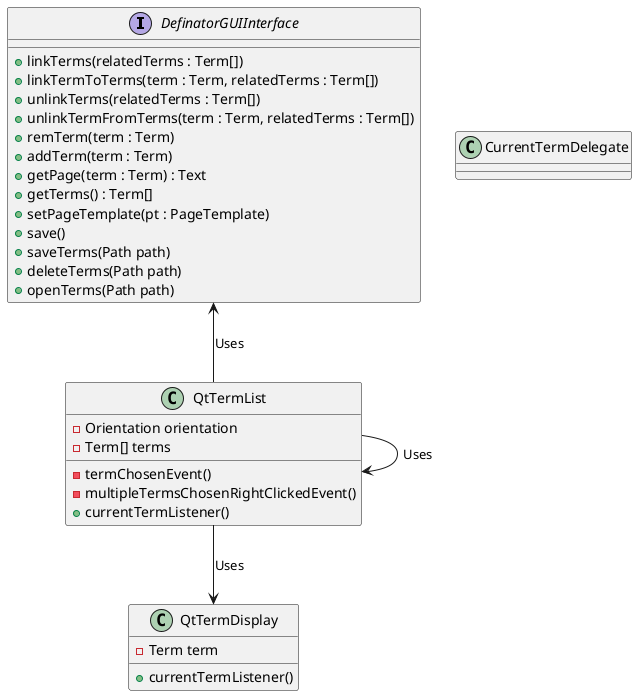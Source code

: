 # This file is a part of Definator (https://github.com/aparaatti/definator)
# and it is licensed under the GPLv3 (http://www.gnu.org/licenses/gpl-3.0.txt).
#
# Author Niko Humalamäki
skinparam shadowing false
@startuml
interface DefinatorGUIInterface {
    +linkTerms(relatedTerms : Term[])
    +linkTermToTerms(term : Term, relatedTerms : Term[])
    +unlinkTerms(relatedTerms : Term[])
    +unlinkTermFromTerms(term : Term, relatedTerms : Term[])
    +remTerm(term : Term)
    +addTerm(term : Term)
    +getPage(term : Term) : Text
    +getTerms() : Term[]
    +setPageTemplate(pt : PageTemplate)
    +save()
    +saveTerms(Path path)
    +deleteTerms(Path path)
    +openTerms(Path path)
}

class QtTermList{
    -Orientation orientation
    -Term[] terms
    -termChosenEvent()
    -multipleTermsChosenRightClickedEvent()
    +currentTermListener()
}

class QtTermDisplay{
    -Term term
    +currentTermListener()
}

class CurrentTermDelegate

DefinatorGUIInterface <-- QtTermList : Uses
QtTermList --> QtTermDisplay : Uses
QtTermList --> QtTermList : Uses

@enduml
